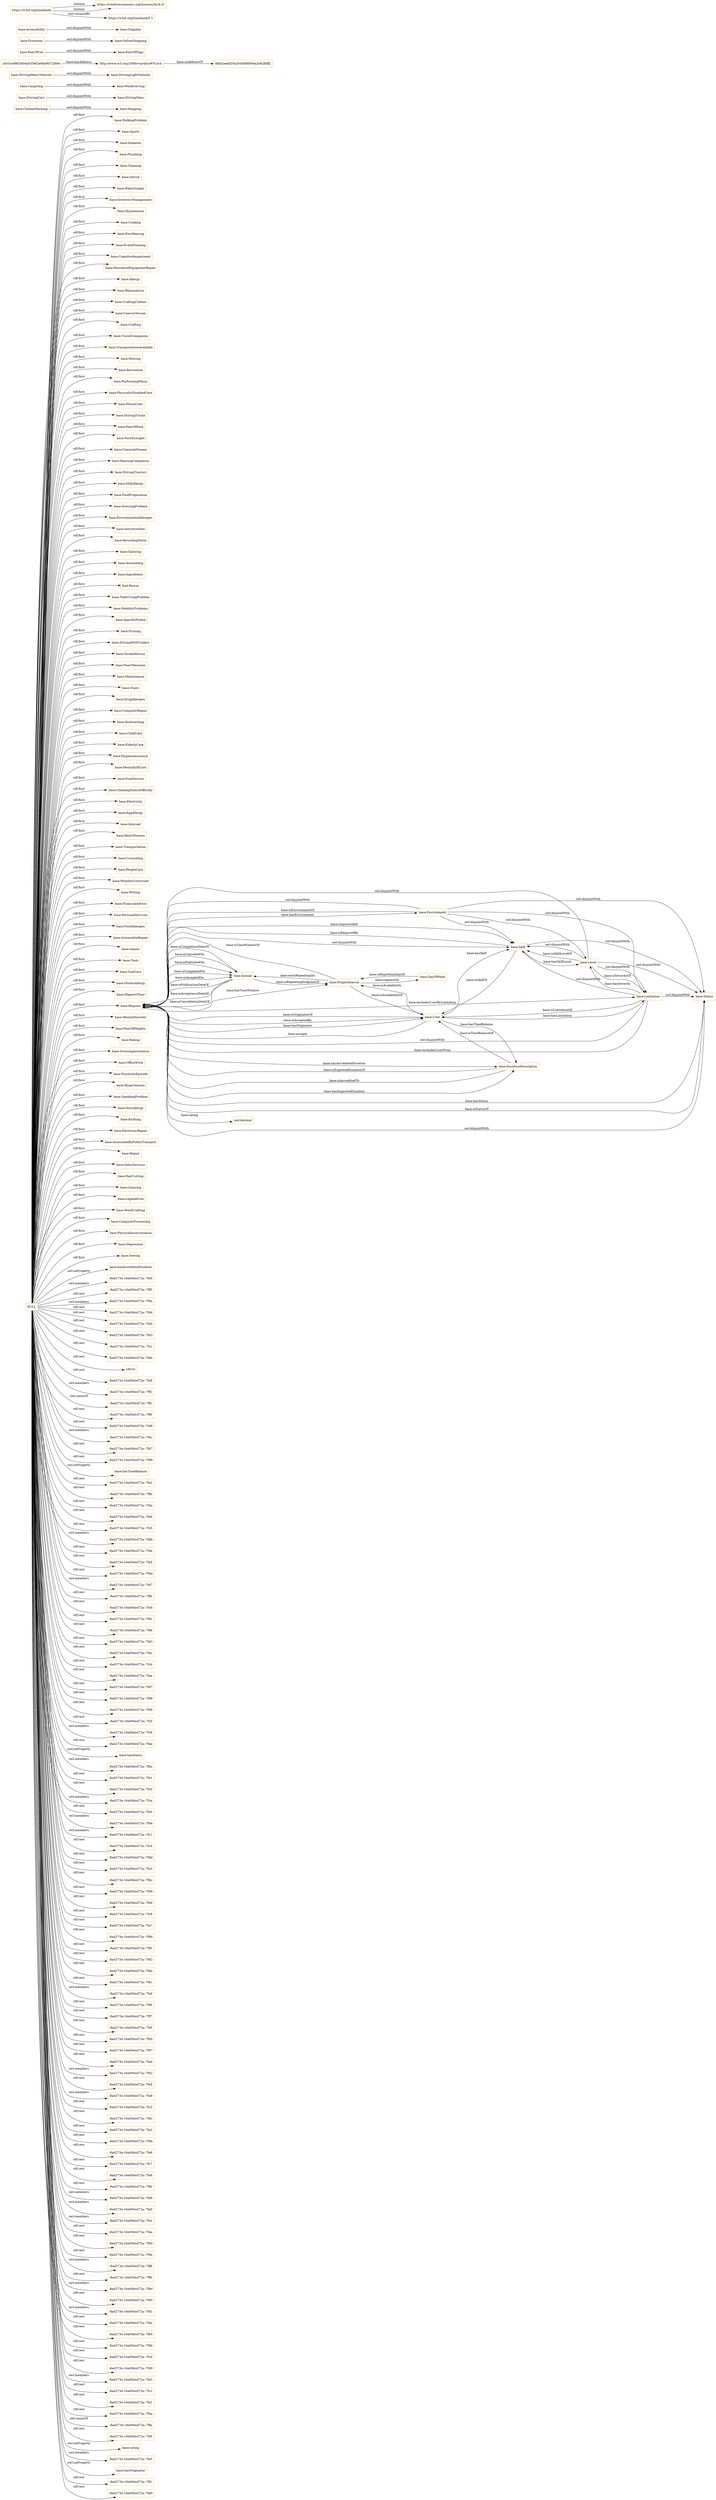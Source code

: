 digraph ar2dtool_diagram { 
rankdir=LR;
size="1501"
node [shape = rectangle, color="orange"]; "base:WalkingProblem" "base:Sports" "base:Mopping" "base:Diabetes" "base:Plumbing" "base:Cleaning" "base:Advice" "base:DrivingCars" "base:WaterSupply" "base:InventoryManagement" "base:Hypotension" "base:Cooking" "base:PoorHearing" "base:EventPlanning" "base:CognitiveImpairment" "time:Instant" "base:HouseholdEquipmentRepair" "base:Allergy" "base:Rheumatism" "time:DayOfWeek" "base:CraftingClothes" "base:UnevenTerrain" "base:Crafting" "base:Carpeting" "base:TravelCompanion" "base:DrivingHeavyVehicles" "time:ProperInterval" "base:TransportationAvailable" "base:Mowing" "base:Recreation" "cb53cc6882604a0359f2e94b9b72d06c" "base:PerformingMusic" "base:PhysicallyDisabledCare" "base:PhoneCalls" "base:DrivingTrucks" "base:FearOfDark" "base:PoorEyesight" "base:CommonDisease" "0fbb2eebf20e2045688906a2e82fbff2" "base:DancingCompanion" "base:DrivingTractors" "base:FearOfDogs" "base:MilkAllergy" "base:Groceries" "base:FoodPreparation" "base:DressingProblem" "base:EnvironmentalAllergies" "base:SensitiveSkin" "base:RecordingNotes" "base:Tailoring" "base:Assembling" "base:Level" "base:Ingredients" "foaf:Person" "base:ToiletUsingProblem" "base:Limitation" "base:MobilityProblems" "base:SpecificPhobia" "base:Pruning" "base:DrivingWithTrailers" "base:StrokeHistory" "base:WoodCarving" "base:FearOfAnimals" "base:Maintenance" "base:User" "base:Stairs" "base:DrugAllergies" "base:ComputerRepair" "base:Dishwashing" "base:ChildCare" "base:DrivingVans" "base:ClothesWashing" "base:Accessibility" "base:ElderlyCare" "base:OnlineShopping" "base:HygieneAssitance" "base:MentallyIllCare" "base:Environment" "base:FoodService" "base:ClimbingStairsDifficulty" "base:Electricity" "base:EggAllergy" "base:Internet" "base:HeartDisease" "time:DurationDescription" "base:Transportation" "base:Status" "base:Counseling" "base:PeopleCare" "base:WeatherConstraint" "base:Writing" "base:FinancialAdvice" "base:PersonalServices" "base:FoodAllergies" "base:AutomobileRepair" "base:Games" "base:Tools" "base:SickCare" "http://www.w3.org/2006/vcard/ns#VCard" "base:GlutenAllergy" "base:FearOfCat" "base:SlipperyFloor" "base:Request" "base:MentalDisorder" "base:FearOfHeights" "base:Baking" "base:DrivingLightVehicles" "base:DressingAssistance" "base:OfficeWork" "base:PsychoticEpisode" "base:Hypertension" "base:SpeakingProblem" "base:NutsAllergy" "base:Knitting" "base:ElectronicRepair" "base:AccessibleByPublicTransport" "base:Repair" "base:SalesServices" "base:Skill" "base:Supplies" "base:HairCutting" "base:Catering" "base:LegalAdvice" "base:WoodCrafting" "base:ComputerProcessing" "base:PhysicalInconvenience" "base:Depression" "base:Sewing" ; /*classes style*/
	"base:Groceries" -> "base:OnlineShopping" [ label = "owl:disjointWith" ];
	"base:Limitation" -> "base:Status" [ label = "owl:disjointWith" ];
	"base:Limitation" -> "base:Skill" [ label = "owl:disjointWith" ];
	"base:Limitation" -> "base:Request" [ label = "owl:disjointWith" ];
	"base:Request" -> "base:Status" [ label = "owl:disjointWith" ];
	"base:Request" -> "base:Skill" [ label = "owl:disjointWith" ];
	"base:Carpeting" -> "base:WoodCarving" [ label = "owl:disjointWith" ];
	"base:FearOfCat" -> "base:FearOfDogs" [ label = "owl:disjointWith" ];
	"base:DrivingHeavyVehicles" -> "base:DrivingLightVehicles" [ label = "owl:disjointWith" ];
	"base:Accessibility" -> "base:Supplies" [ label = "owl:disjointWith" ];
	"base:Skill" -> "base:Status" [ label = "owl:disjointWith" ];
	"NULL" -> "base:hasAccreditedDuration" [ label = "owl:onProperty" ];
	"NULL" -> "-8ad273e:16a00dcd72a:-7fe0" [ label = "owl:members" ];
	"NULL" -> "base:MentallyIllCare" [ label = "rdf:first" ];
	"NULL" -> "-8ad273e:16a00dcd72a:-7ff5" [ label = "rdf:rest" ];
	"NULL" -> "-8ad273e:16a00dcd72a:-7f9a" [ label = "owl:members" ];
	"NULL" -> "-8ad273e:16a00dcd72a:-7fd4" [ label = "rdf:rest" ];
	"NULL" -> "-8ad273e:16a00dcd72a:-7fed" [ label = "rdf:rest" ];
	"NULL" -> "base:FearOfHeights" [ label = "rdf:first" ];
	"NULL" -> "-8ad273e:16a00dcd72a:-7fb3" [ label = "rdf:rest" ];
	"NULL" -> "-8ad273e:16a00dcd72a:-7fcc" [ label = "rdf:rest" ];
	"NULL" -> "base:DressingAssistance" [ label = "rdf:first" ];
	"NULL" -> "base:AutomobileRepair" [ label = "rdf:first" ];
	"NULL" -> "base:RecordingNotes" [ label = "rdf:first" ];
	"NULL" -> "-8ad273e:16a00dcd72a:-7fab" [ label = "rdf:rest" ];
	"NULL" -> "rdf:nil" [ label = "rdf:rest" ];
	"NULL" -> "base:SalesServices" [ label = "rdf:first" ];
	"NULL" -> "-8ad273e:16a00dcd72a:-7fa8" [ label = "rdf:rest" ];
	"NULL" -> "base:HygieneAssitance" [ label = "rdf:first" ];
	"NULL" -> "-8ad273e:16a00dcd72a:-7ff2" [ label = "owl:members" ];
	"NULL" -> "-8ad273e:16a00dcd72a:-7ffc" [ label = "owl:unionOf" ];
	"NULL" -> "-8ad273e:16a00dcd72a:-7ff9" [ label = "rdf:rest" ];
	"NULL" -> "-8ad273e:16a00dcd72a:-7fd8" [ label = "rdf:rest" ];
	"NULL" -> "-8ad273e:16a00dcd72a:-7fac" [ label = "owl:members" ];
	"NULL" -> "base:Pruning" [ label = "rdf:first" ];
	"NULL" -> "-8ad273e:16a00dcd72a:-7fb7" [ label = "rdf:rest" ];
	"NULL" -> "-8ad273e:16a00dcd72a:-7f99" [ label = "rdf:rest" ];
	"NULL" -> "base:Tools" [ label = "rdf:first" ];
	"NULL" -> "base:hasTimeBalance" [ label = "owl:onProperty" ];
	"NULL" -> "-8ad273e:16a00dcd72a:-7fe2" [ label = "rdf:rest" ];
	"NULL" -> "base:StrokeHistory" [ label = "rdf:first" ];
	"NULL" -> "-8ad273e:16a00dcd72a:-7ffb" [ label = "rdf:rest" ];
	"NULL" -> "-8ad273e:16a00dcd72a:-7fda" [ label = "rdf:rest" ];
	"NULL" -> "base:OfficeWork" [ label = "rdf:first" ];
	"NULL" -> "base:Assembling" [ label = "rdf:first" ];
	"NULL" -> "base:Sewing" [ label = "rdf:first" ];
	"NULL" -> "base:NutsAllergy" [ label = "rdf:first" ];
	"NULL" -> "base:DrivingTrucks" [ label = "rdf:first" ];
	"NULL" -> "base:Recreation" [ label = "rdf:first" ];
	"NULL" -> "-8ad273e:16a00dcd72a:-7fe6" [ label = "rdf:rest" ];
	"NULL" -> "-8ad273e:16a00dcd72a:-7fc5" [ label = "rdf:rest" ];
	"NULL" -> "-8ad273e:16a00dcd72a:-7fdb" [ label = "owl:members" ];
	"NULL" -> "base:Electricity" [ label = "rdf:first" ];
	"NULL" -> "-8ad273e:16a00dcd72a:-7fde" [ label = "rdf:rest" ];
	"NULL" -> "-8ad273e:16a00dcd72a:-7fa4" [ label = "rdf:rest" ];
	"NULL" -> "-8ad273e:16a00dcd72a:-7fbd" [ label = "rdf:rest" ];
	"NULL" -> "-8ad273e:16a00dcd72a:-7fe7" [ label = "owl:members" ];
	"NULL" -> "base:FoodService" [ label = "rdf:first" ];
	"NULL" -> "base:Games" [ label = "rdf:first" ];
	"NULL" -> "base:Sports" [ label = "rdf:first" ];
	"NULL" -> "-8ad273e:16a00dcd72a:-7ff0" [ label = "rdf:rest" ];
	"NULL" -> "base:AccessibleByPublicTransport" [ label = "rdf:first" ];
	"NULL" -> "-8ad273e:16a00dcd72a:-7fc9" [ label = "rdf:rest" ];
	"NULL" -> "base:Cooking" [ label = "rdf:first" ];
	"NULL" -> "base:Transportation" [ label = "rdf:first" ];
	"NULL" -> "base:ClimbingStairsDifficulty" [ label = "rdf:first" ];
	"NULL" -> "base:EnvironmentalAllergies" [ label = "rdf:first" ];
	"NULL" -> "base:FoodPreparation" [ label = "rdf:first" ];
	"NULL" -> "base:SlipperyFloor" [ label = "rdf:first" ];
	"NULL" -> "base:DrivingWithTrailers" [ label = "rdf:first" ];
	"NULL" -> "-8ad273e:16a00dcd72a:-7f9c" [ label = "rdf:rest" ];
	"NULL" -> "-8ad273e:16a00dcd72a:-7ff4" [ label = "rdf:rest" ];
	"NULL" -> "-8ad273e:16a00dcd72a:-7fd3" [ label = "rdf:rest" ];
	"NULL" -> "-8ad273e:16a00dcd72a:-7fec" [ label = "rdf:rest" ];
	"NULL" -> "base:Diabetes" [ label = "rdf:first" ];
	"NULL" -> "-8ad273e:16a00dcd72a:-7fcb" [ label = "rdf:rest" ];
	"NULL" -> "-8ad273e:16a00dcd72a:-7faa" [ label = "rdf:rest" ];
	"NULL" -> "base:Plumbing" [ label = "rdf:first" ];
	"NULL" -> "-8ad273e:16a00dcd72a:-7fd7" [ label = "rdf:rest" ];
	"NULL" -> "-8ad273e:16a00dcd72a:-7f98" [ label = "rdf:rest" ];
	"NULL" -> "-8ad273e:16a00dcd72a:-7fb6" [ label = "rdf:rest" ];
	"NULL" -> "base:MobilityProblems" [ label = "rdf:first" ];
	"NULL" -> "-8ad273e:16a00dcd72a:-7fcf" [ label = "rdf:rest" ];
	"NULL" -> "-8ad273e:16a00dcd72a:-7fc6" [ label = "owl:members" ];
	"NULL" -> "-8ad273e:16a00dcd72a:-7fae" [ label = "rdf:rest" ];
	"NULL" -> "base:SpecificPhobia" [ label = "rdf:first" ];
	"NULL" -> "base:hasStatus" [ label = "owl:onProperty" ];
	"NULL" -> "base:Knitting" [ label = "rdf:first" ];
	"NULL" -> "base:ElderlyCare" [ label = "rdf:first" ];
	"NULL" -> "-8ad273e:16a00dcd72a:-7fbe" [ label = "owl:members" ];
	"NULL" -> "-8ad273e:16a00dcd72a:-7fe1" [ label = "rdf:rest" ];
	"NULL" -> "base:Rheumatism" [ label = "rdf:first" ];
	"NULL" -> "base:Ingredients" [ label = "rdf:first" ];
	"NULL" -> "-8ad273e:16a00dcd72a:-7fc0" [ label = "rdf:rest" ];
	"NULL" -> "base:WaterSupply" [ label = "rdf:first" ];
	"NULL" -> "base:Maintenance" [ label = "rdf:first" ];
	"NULL" -> "-8ad273e:16a00dcd72a:-7fca" [ label = "owl:members" ];
	"NULL" -> "base:Allergy" [ label = "rdf:first" ];
	"NULL" -> "-8ad273e:16a00dcd72a:-7fe5" [ label = "rdf:rest" ];
	"NULL" -> "-8ad273e:16a00dcd72a:-7fb8" [ label = "owl:members" ];
	"NULL" -> "-8ad273e:16a00dcd72a:-7fc1" [ label = "owl:members" ];
	"NULL" -> "-8ad273e:16a00dcd72a:-7fc4" [ label = "rdf:rest" ];
	"NULL" -> "base:SpeakingProblem" [ label = "rdf:first" ];
	"NULL" -> "-8ad273e:16a00dcd72a:-7fdd" [ label = "rdf:rest" ];
	"NULL" -> "-8ad273e:16a00dcd72a:-7fa3" [ label = "rdf:rest" ];
	"NULL" -> "base:DressingProblem" [ label = "rdf:first" ];
	"NULL" -> "-8ad273e:16a00dcd72a:-7fbc" [ label = "rdf:rest" ];
	"NULL" -> "-8ad273e:16a00dcd72a:-7fb9" [ label = "rdf:rest" ];
	"NULL" -> "-8ad273e:16a00dcd72a:-7fe9" [ label = "rdf:rest" ];
	"NULL" -> "base:PoorEyesight" [ label = "rdf:first" ];
	"NULL" -> "base:WeatherConstraint" [ label = "rdf:first" ];
	"NULL" -> "-8ad273e:16a00dcd72a:-7fc8" [ label = "rdf:rest" ];
	"NULL" -> "base:EventPlanning" [ label = "rdf:first" ];
	"NULL" -> "base:HeartDisease" [ label = "rdf:first" ];
	"NULL" -> "base:DrivingTractors" [ label = "rdf:first" ];
	"NULL" -> "-8ad273e:16a00dcd72a:-7fa7" [ label = "rdf:rest" ];
	"NULL" -> "base:LegalAdvice" [ label = "rdf:first" ];
	"NULL" -> "base:CognitiveImpairment" [ label = "rdf:first" ];
	"NULL" -> "-8ad273e:16a00dcd72a:-7f9b" [ label = "rdf:rest" ];
	"NULL" -> "base:Writing" [ label = "rdf:first" ];
	"NULL" -> "base:FearOfAnimals" [ label = "rdf:first" ];
	"NULL" -> "-8ad273e:16a00dcd72a:-7ff3" [ label = "rdf:rest" ];
	"NULL" -> "base:TransportationAvailable" [ label = "rdf:first" ];
	"NULL" -> "-8ad273e:16a00dcd72a:-7fd2" [ label = "rdf:rest" ];
	"NULL" -> "-8ad273e:16a00dcd72a:-7feb" [ label = "rdf:rest" ];
	"NULL" -> "base:MilkAllergy" [ label = "rdf:first" ];
	"NULL" -> "-8ad273e:16a00dcd72a:-7fb1" [ label = "rdf:rest" ];
	"NULL" -> "base:ChildCare" [ label = "rdf:first" ];
	"NULL" -> "-8ad273e:16a00dcd72a:-7faf" [ label = "owl:members" ];
	"NULL" -> "-8ad273e:16a00dcd72a:-7f9f" [ label = "rdf:rest" ];
	"NULL" -> "-8ad273e:16a00dcd72a:-7ff7" [ label = "rdf:rest" ];
	"NULL" -> "base:ElectronicRepair" [ label = "rdf:first" ];
	"NULL" -> "base:Depression" [ label = "rdf:first" ];
	"NULL" -> "-8ad273e:16a00dcd72a:-7fef" [ label = "rdf:rest" ];
	"NULL" -> "base:Dishwashing" [ label = "rdf:first" ];
	"NULL" -> "-8ad273e:16a00dcd72a:-7fb5" [ label = "rdf:rest" ];
	"NULL" -> "-8ad273e:16a00dcd72a:-7f97" [ label = "rdf:rest" ];
	"NULL" -> "-8ad273e:16a00dcd72a:-7fad" [ label = "rdf:rest" ];
	"NULL" -> "base:PhysicalInconvenience" [ label = "rdf:first" ];
	"NULL" -> "base:PoorHearing" [ label = "rdf:first" ];
	"NULL" -> "base:InventoryManagement" [ label = "rdf:first" ];
	"NULL" -> "base:ToiletUsingProblem" [ label = "rdf:first" ];
	"NULL" -> "-8ad273e:16a00dcd72a:-7fb2" [ label = "owl:members" ];
	"NULL" -> "base:Advice" [ label = "rdf:first" ];
	"NULL" -> "base:Stairs" [ label = "rdf:first" ];
	"NULL" -> "-8ad273e:16a00dcd72a:-7fe4" [ label = "rdf:rest" ];
	"NULL" -> "base:Hypertension" [ label = "rdf:first" ];
	"NULL" -> "-8ad273e:16a00dcd72a:-7fa9" [ label = "owl:members" ];
	"NULL" -> "-8ad273e:16a00dcd72a:-7fc3" [ label = "rdf:rest" ];
	"NULL" -> "-8ad273e:16a00dcd72a:-7fdc" [ label = "rdf:rest" ];
	"NULL" -> "-8ad273e:16a00dcd72a:-7fa2" [ label = "rdf:rest" ];
	"NULL" -> "base:TravelCompanion" [ label = "rdf:first" ];
	"NULL" -> "-8ad273e:16a00dcd72a:-7fbb" [ label = "rdf:rest" ];
	"NULL" -> "base:Counseling" [ label = "rdf:first" ];
	"NULL" -> "base:PerformingMusic" [ label = "rdf:first" ];
	"NULL" -> "base:PeopleCare" [ label = "rdf:first" ];
	"NULL" -> "-8ad273e:16a00dcd72a:-7fe8" [ label = "rdf:rest" ];
	"NULL" -> "base:Hypotension" [ label = "rdf:first" ];
	"NULL" -> "-8ad273e:16a00dcd72a:-7fc7" [ label = "rdf:rest" ];
	"NULL" -> "base:MentalDisorder" [ label = "rdf:first" ];
	"NULL" -> "base:EggAllergy" [ label = "rdf:first" ];
	"NULL" -> "-8ad273e:16a00dcd72a:-7fa6" [ label = "rdf:rest" ];
	"NULL" -> "base:WoodCrafting" [ label = "rdf:first" ];
	"NULL" -> "-8ad273e:16a00dcd72a:-7fbf" [ label = "rdf:rest" ];
	"NULL" -> "base:ComputerProcessing" [ label = "rdf:first" ];
	"NULL" -> "-8ad273e:16a00dcd72a:-7fd6" [ label = "owl:members" ];
	"NULL" -> "-8ad273e:16a00dcd72a:-7fa0" [ label = "owl:members" ];
	"NULL" -> "base:UnevenTerrain" [ label = "rdf:first" ];
	"NULL" -> "base:FearOfDark" [ label = "rdf:first" ];
	"NULL" -> "-8ad273e:16a00dcd72a:-7fce" [ label = "owl:members" ];
	"NULL" -> "base:FoodAllergies" [ label = "rdf:first" ];
	"NULL" -> "base:DrugAllergies" [ label = "rdf:first" ];
	"NULL" -> "foaf:Person" [ label = "rdf:first" ];
	"NULL" -> "-8ad273e:16a00dcd72a:-7fea" [ label = "rdf:rest" ];
	"NULL" -> "base:Baking" [ label = "rdf:first" ];
	"NULL" -> "-8ad273e:16a00dcd72a:-7fb0" [ label = "rdf:rest" ];
	"NULL" -> "base:Tailoring" [ label = "rdf:first" ];
	"NULL" -> "base:SensitiveSkin" [ label = "rdf:first" ];
	"NULL" -> "base:SickCare" [ label = "rdf:first" ];
	"NULL" -> "-8ad273e:16a00dcd72a:-7f9e" [ label = "rdf:rest" ];
	"NULL" -> "base:DancingCompanion" [ label = "rdf:first" ];
	"NULL" -> "-8ad273e:16a00dcd72a:-7ff8" [ label = "owl:members" ];
	"NULL" -> "-8ad273e:16a00dcd72a:-7ff6" [ label = "rdf:rest" ];
	"NULL" -> "-8ad273e:16a00dcd72a:-7f9d" [ label = "owl:members" ];
	"NULL" -> "base:Request" [ label = "rdf:first" ];
	"NULL" -> "base:HairCutting" [ label = "rdf:first" ];
	"NULL" -> "-8ad273e:16a00dcd72a:-7fd5" [ label = "rdf:rest" ];
	"NULL" -> "base:FinancialAdvice" [ label = "rdf:first" ];
	"NULL" -> "-8ad273e:16a00dcd72a:-7fd1" [ label = "owl:members" ];
	"NULL" -> "-8ad273e:16a00dcd72a:-7fee" [ label = "rdf:rest" ];
	"NULL" -> "-8ad273e:16a00dcd72a:-7fb4" [ label = "rdf:rest" ];
	"NULL" -> "-8ad273e:16a00dcd72a:-7f96" [ label = "rdf:rest" ];
	"NULL" -> "-8ad273e:16a00dcd72a:-7fcd" [ label = "rdf:rest" ];
	"NULL" -> "base:CraftingClothes" [ label = "rdf:first" ];
	"NULL" -> "-8ad273e:16a00dcd72a:-7fd9" [ label = "rdf:rest" ];
	"NULL" -> "base:Internet" [ label = "rdf:first" ];
	"NULL" -> "base:GlutenAllergy" [ label = "rdf:first" ];
	"NULL" -> "-8ad273e:16a00dcd72a:-7fe3" [ label = "owl:members" ];
	"NULL" -> "base:PhysicallyDisabledCare" [ label = "rdf:first" ];
	"NULL" -> "base:PsychoticEpisode" [ label = "rdf:first" ];
	"NULL" -> "base:Mowing" [ label = "rdf:first" ];
	"NULL" -> "-8ad273e:16a00dcd72a:-7fc2" [ label = "rdf:rest" ];
	"NULL" -> "-8ad273e:16a00dcd72a:-7fa1" [ label = "rdf:rest" ];
	"NULL" -> "base:Crafting" [ label = "rdf:first" ];
	"NULL" -> "-8ad273e:16a00dcd72a:-7fba" [ label = "rdf:rest" ];
	"NULL" -> "-8ad273e:16a00dcd72a:-7ffa" [ label = "owl:unionOf" ];
	"NULL" -> "base:Cleaning" [ label = "rdf:first" ];
	"NULL" -> "base:CommonDisease" [ label = "rdf:first" ];
	"NULL" -> "base:WalkingProblem" [ label = "rdf:first" ];
	"NULL" -> "-8ad273e:16a00dcd72a:-7fdf" [ label = "rdf:rest" ];
	"NULL" -> "base:Repair" [ label = "rdf:first" ];
	"NULL" -> "base:PersonalServices" [ label = "rdf:first" ];
	"NULL" -> "base:ComputerRepair" [ label = "rdf:first" ];
	"NULL" -> "base:rating" [ label = "owl:onProperty" ];
	"NULL" -> "-8ad273e:16a00dcd72a:-7fa5" [ label = "owl:members" ];
	"NULL" -> "base:hasOriginator" [ label = "owl:onProperty" ];
	"NULL" -> "-8ad273e:16a00dcd72a:-7ff1" [ label = "rdf:rest" ];
	"NULL" -> "base:PhoneCalls" [ label = "rdf:first" ];
	"NULL" -> "-8ad273e:16a00dcd72a:-7fd0" [ label = "rdf:rest" ];
	"NULL" -> "base:HouseholdEquipmentRepair" [ label = "rdf:first" ];
	"NULL" -> "base:Catering" [ label = "rdf:first" ];
	"base:DrivingCars" -> "base:DrivingVans" [ label = "owl:disjointWith" ];
	"https://w3id.org/timebank" -> "https://creativecommons.org/licenses/by/4.0/" [ label = ":license" ];
	"https://w3id.org/timebank" -> "https://w3id.org/timebank/0.1" [ label = "owl:versionIRI" ];
	"https://w3id.org/timebank" -> "https://creativecommons.org/licenses/by/4.0/" [ label = ":license" ];
	"base:Level" -> "base:Status" [ label = "owl:disjointWith" ];
	"base:Level" -> "base:Skill" [ label = "owl:disjointWith" ];
	"base:Level" -> "base:Request" [ label = "owl:disjointWith" ];
	"base:Level" -> "base:Limitation" [ label = "owl:disjointWith" ];
	"base:ClothesWashing" -> "base:Mopping" [ label = "owl:disjointWith" ];
	"base:Environment" -> "base:Status" [ label = "owl:disjointWith" ];
	"base:Environment" -> "base:Skill" [ label = "owl:disjointWith" ];
	"base:Environment" -> "base:Request" [ label = "owl:disjointWith" ];
	"base:Environment" -> "base:Limitation" [ label = "owl:disjointWith" ];
	"base:Environment" -> "base:Level" [ label = "owl:disjointWith" ];
	"time:Instant" -> "base:Request" [ label = "base:isPublicationDateOf" ];
	"base:Level" -> "base:Limitation" [ label = "base:isSeverityOf" ];
	"time:ProperInterval" -> "time:Instant" [ label = "base:endsRepeatingOn" ];
	"base:Request" -> "time:Instant" [ label = "base:isCancelledOn" ];
	"time:ProperInterval" -> "base:Request" [ label = "base:isTimeWindowOf" ];
	"base:Request" -> "time:Instant" [ label = "base:isPublishedOn" ];
	"base:Request" -> "time:ProperInterval" [ label = "base:hasTimeWindow" ];
	"base:Skill" -> "base:User" [ label = "base:isSkillOf" ];
	"time:Instant" -> "time:ProperInterval" [ label = "base:isRepeatingEndpointOf" ];
	"base:Request" -> "time:Instant" [ label = "base:isCompletedOn" ];
	"base:Request" -> "base:Environment" [ label = "base:hasEnvironment" ];
	"base:Request" -> "xsd:decimal" [ label = "base:rating" ];
	"base:Level" -> "base:Skill" [ label = "base:isSkillLevelOf" ];
	"base:User" -> "base:Skill" [ label = "base:hasSkill" ];
	"base:Request" -> "time:DurationDescription" [ label = "base:hasAccreditedDuration" ];
	"base:User" -> "base:Request" [ label = "base:accepts" ];
	"time:Instant" -> "base:Request" [ label = "base:isAcceptanceDateOf" ];
	"base:Limitation" -> "base:User" [ label = "base:isLimitationOf" ];
	"time:Instant" -> "base:Request" [ label = "base:isCancellationDateOf" ];
	"http://www.w3.org/2006/vcard/ns#VCard" -> "0fbb2eebf20e2045688906a2e82fbff2" [ label = "base:isAddressOf" ];
	"base:User" -> "time:DurationDescription" [ label = "base:hasTimeBalance" ];
	"base:User" -> "base:Request" [ label = "base:isOriginatorOf" ];
	"time:DurationDescription" -> "base:User" [ label = "base:isTimeBalanceOf" ];
	"base:Request" -> "base:Skill" [ label = "base:requiresSkill" ];
	"time:DurationDescription" -> "base:Request" [ label = "base:isExpectedDurationOf" ];
	"time:DayOfWeek" -> "time:ProperInterval" [ label = "base:isRepetitionDayOf" ];
	"base:Request" -> "base:Limitation" [ label = "base:excludesUserByLimitation" ];
	"base:Environment" -> "base:Request" [ label = "base:isEnvironmentOf" ];
	"base:Limitation" -> "base:Level" [ label = "base:hasSeverity" ];
	"base:Status" -> "base:Request" [ label = "base:isStatusOf" ];
	"base:Request" -> "base:User" [ label = "base:isAcceptedBy" ];
	"base:Request" -> "base:Status" [ label = "base:hasStatus" ];
	"time:ProperInterval" -> "base:User" [ label = "base:isAvailabilityOf" ];
	"time:ProperInterval" -> "time:DayOfWeek" [ label = "base:repeatsOn" ];
	"base:Limitation" -> "base:Request" [ label = "base:excludesUserFrom" ];
	"base:Request" -> "time:Instant" [ label = "base:isAcceptedOn" ];
	"base:Skill" -> "base:Request" [ label = "base:isRequiredBy" ];
	"base:User" -> "time:ProperInterval" [ label = "base:isAvailableOn" ];
	"base:Request" -> "time:DurationDescription" [ label = "base:hasExpectedDuration" ];
	"base:User" -> "base:Limitation" [ label = "base:hasLimitation" ];
	"time:Instant" -> "base:Request" [ label = "base:isCompletionDateOf" ];
	"cb53cc6882604a0359f2e94b9b72d06c" -> "http://www.w3.org/2006/vcard/ns#VCard" [ label = "base:hasAddress" ];
	"base:Request" -> "base:User" [ label = "base:hasOriginator" ];
	"time:DurationDescription" -> "base:Request" [ label = "base:isAccreditedTo" ];
	"base:Skill" -> "base:Level" [ label = "base:hasSkillLevel" ];

}
